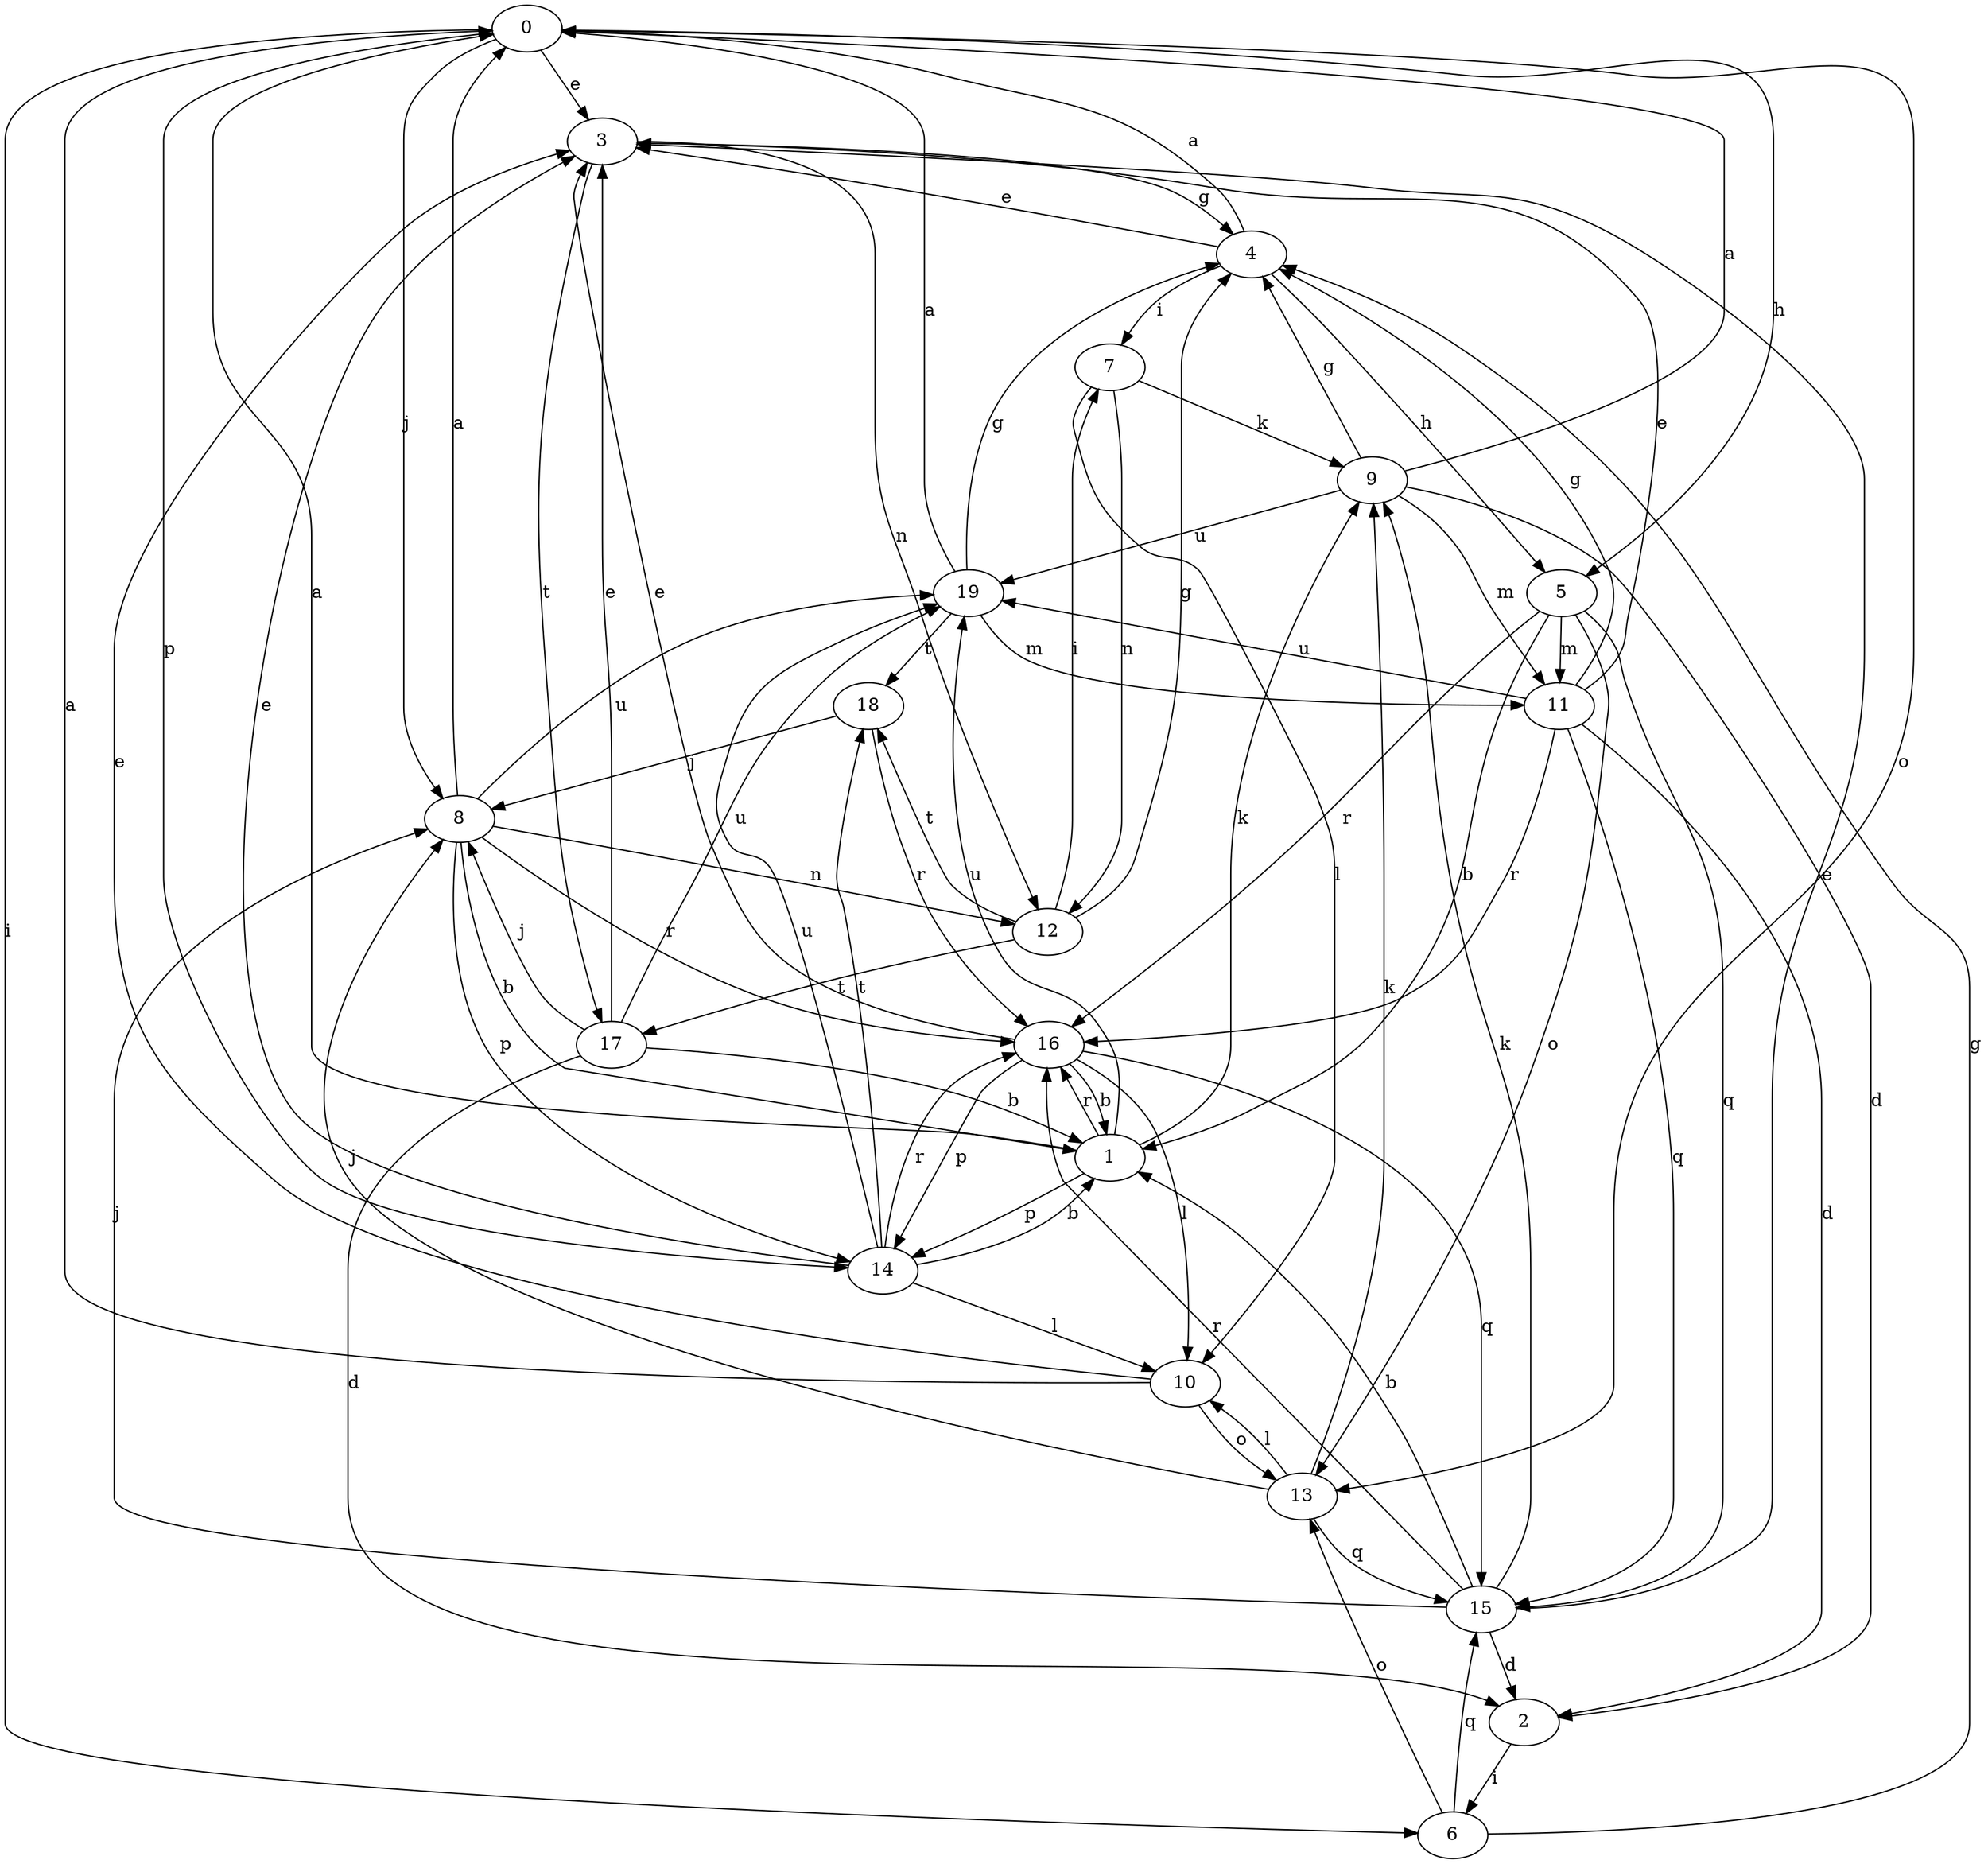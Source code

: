 strict digraph  {
0;
1;
2;
3;
4;
5;
6;
7;
8;
9;
10;
11;
12;
13;
14;
15;
16;
17;
18;
19;
0 -> 3  [label=e];
0 -> 5  [label=h];
0 -> 6  [label=i];
0 -> 8  [label=j];
0 -> 13  [label=o];
0 -> 14  [label=p];
1 -> 0  [label=a];
1 -> 9  [label=k];
1 -> 14  [label=p];
1 -> 16  [label=r];
1 -> 19  [label=u];
2 -> 6  [label=i];
3 -> 4  [label=g];
3 -> 12  [label=n];
3 -> 17  [label=t];
4 -> 0  [label=a];
4 -> 3  [label=e];
4 -> 5  [label=h];
4 -> 7  [label=i];
5 -> 1  [label=b];
5 -> 11  [label=m];
5 -> 13  [label=o];
5 -> 15  [label=q];
5 -> 16  [label=r];
6 -> 4  [label=g];
6 -> 13  [label=o];
6 -> 15  [label=q];
7 -> 9  [label=k];
7 -> 10  [label=l];
7 -> 12  [label=n];
8 -> 0  [label=a];
8 -> 1  [label=b];
8 -> 12  [label=n];
8 -> 14  [label=p];
8 -> 16  [label=r];
8 -> 19  [label=u];
9 -> 0  [label=a];
9 -> 2  [label=d];
9 -> 4  [label=g];
9 -> 11  [label=m];
9 -> 19  [label=u];
10 -> 0  [label=a];
10 -> 3  [label=e];
10 -> 13  [label=o];
11 -> 2  [label=d];
11 -> 3  [label=e];
11 -> 4  [label=g];
11 -> 15  [label=q];
11 -> 16  [label=r];
11 -> 19  [label=u];
12 -> 4  [label=g];
12 -> 7  [label=i];
12 -> 17  [label=t];
12 -> 18  [label=t];
13 -> 8  [label=j];
13 -> 9  [label=k];
13 -> 10  [label=l];
13 -> 15  [label=q];
14 -> 1  [label=b];
14 -> 3  [label=e];
14 -> 10  [label=l];
14 -> 16  [label=r];
14 -> 18  [label=t];
14 -> 19  [label=u];
15 -> 1  [label=b];
15 -> 2  [label=d];
15 -> 3  [label=e];
15 -> 8  [label=j];
15 -> 9  [label=k];
15 -> 16  [label=r];
16 -> 1  [label=b];
16 -> 3  [label=e];
16 -> 10  [label=l];
16 -> 14  [label=p];
16 -> 15  [label=q];
17 -> 1  [label=b];
17 -> 2  [label=d];
17 -> 3  [label=e];
17 -> 8  [label=j];
17 -> 19  [label=u];
18 -> 8  [label=j];
18 -> 16  [label=r];
19 -> 0  [label=a];
19 -> 4  [label=g];
19 -> 11  [label=m];
19 -> 18  [label=t];
}
